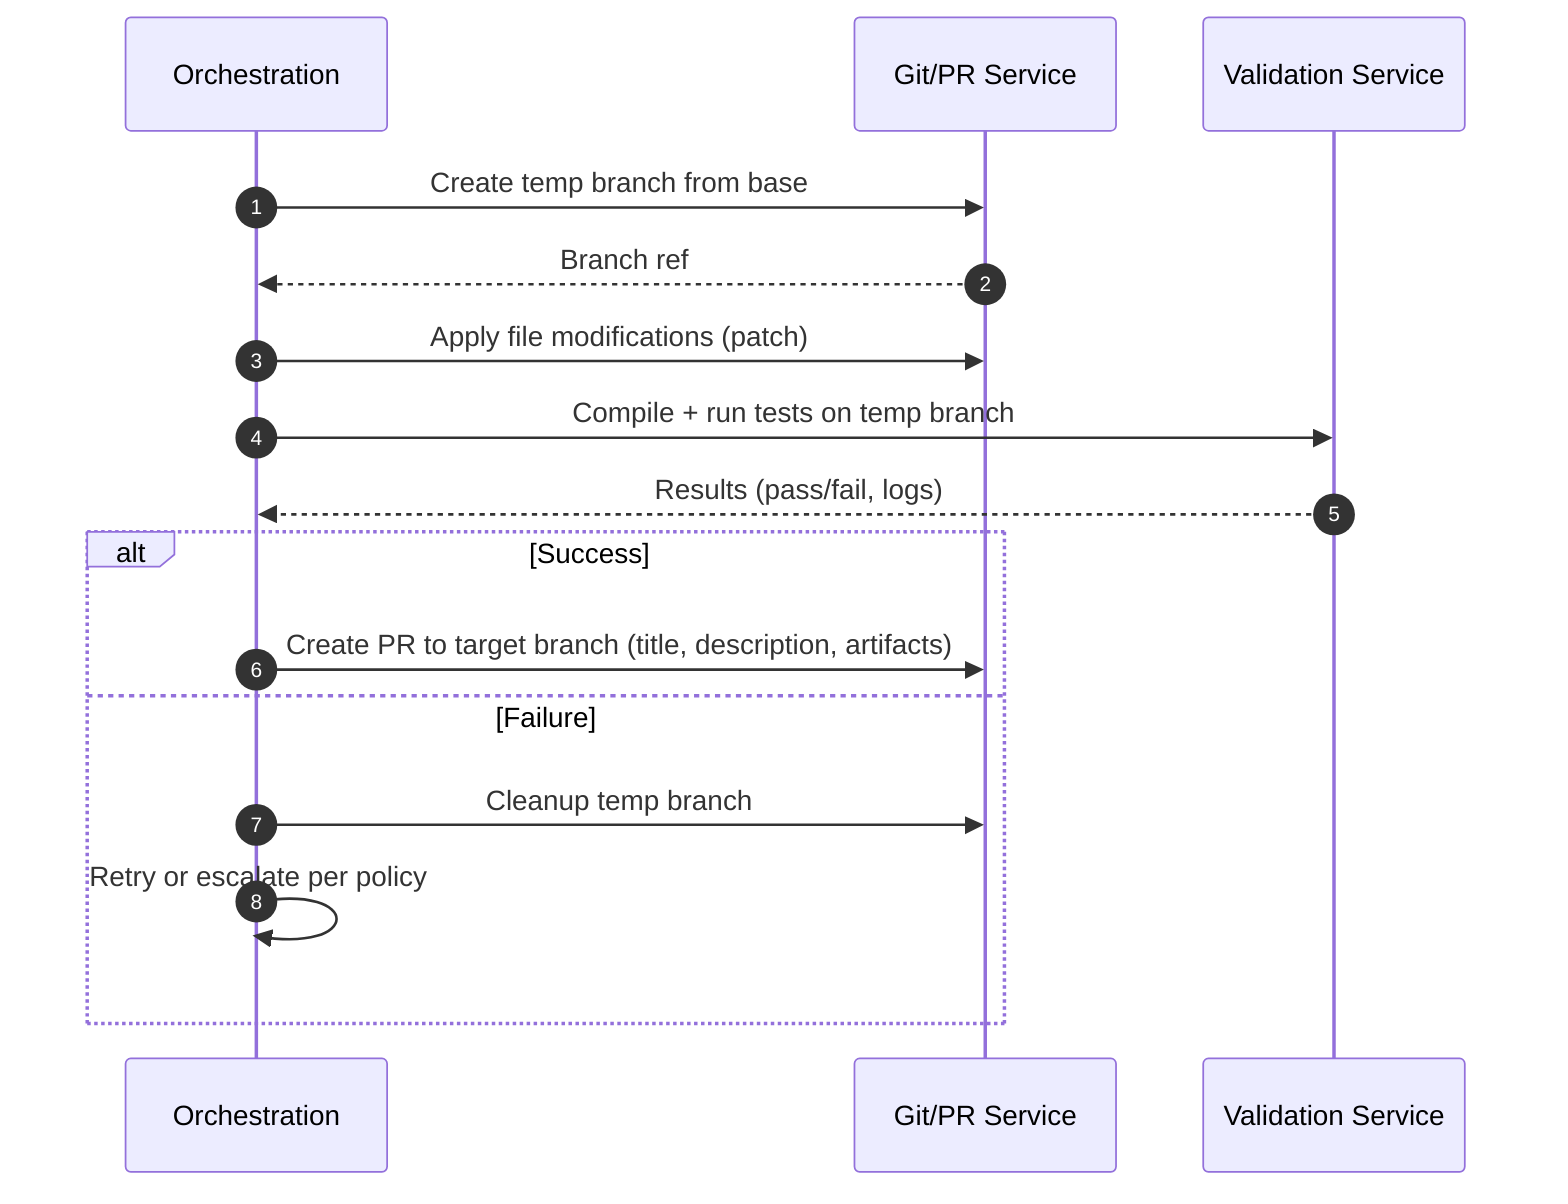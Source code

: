 sequenceDiagram
  autonumber
  participant Orc as Orchestration
  participant Git as Git/PR Service
  participant Val as Validation Service

  Orc->>Git: Create temp branch from base
  Git-->>Orc: Branch ref
  Orc->>Git: Apply file modifications (patch)
  Orc->>Val: Compile + run tests on temp branch
  Val-->>Orc: Results (pass/fail, logs)
  alt Success
    Orc->>Git: Create PR to target branch (title, description, artifacts)
  else Failure
    Orc->>Git: Cleanup temp branch
    Orc->>Orc: Retry or escalate per policy
  end